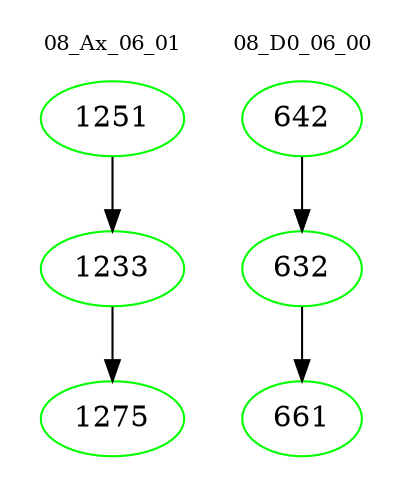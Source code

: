 digraph{
subgraph cluster_0 {
color = white
label = "08_Ax_06_01";
fontsize=10;
T0_1251 [label="1251", color="green"]
T0_1251 -> T0_1233 [color="black"]
T0_1233 [label="1233", color="green"]
T0_1233 -> T0_1275 [color="black"]
T0_1275 [label="1275", color="green"]
}
subgraph cluster_1 {
color = white
label = "08_D0_06_00";
fontsize=10;
T1_642 [label="642", color="green"]
T1_642 -> T1_632 [color="black"]
T1_632 [label="632", color="green"]
T1_632 -> T1_661 [color="black"]
T1_661 [label="661", color="green"]
}
}
